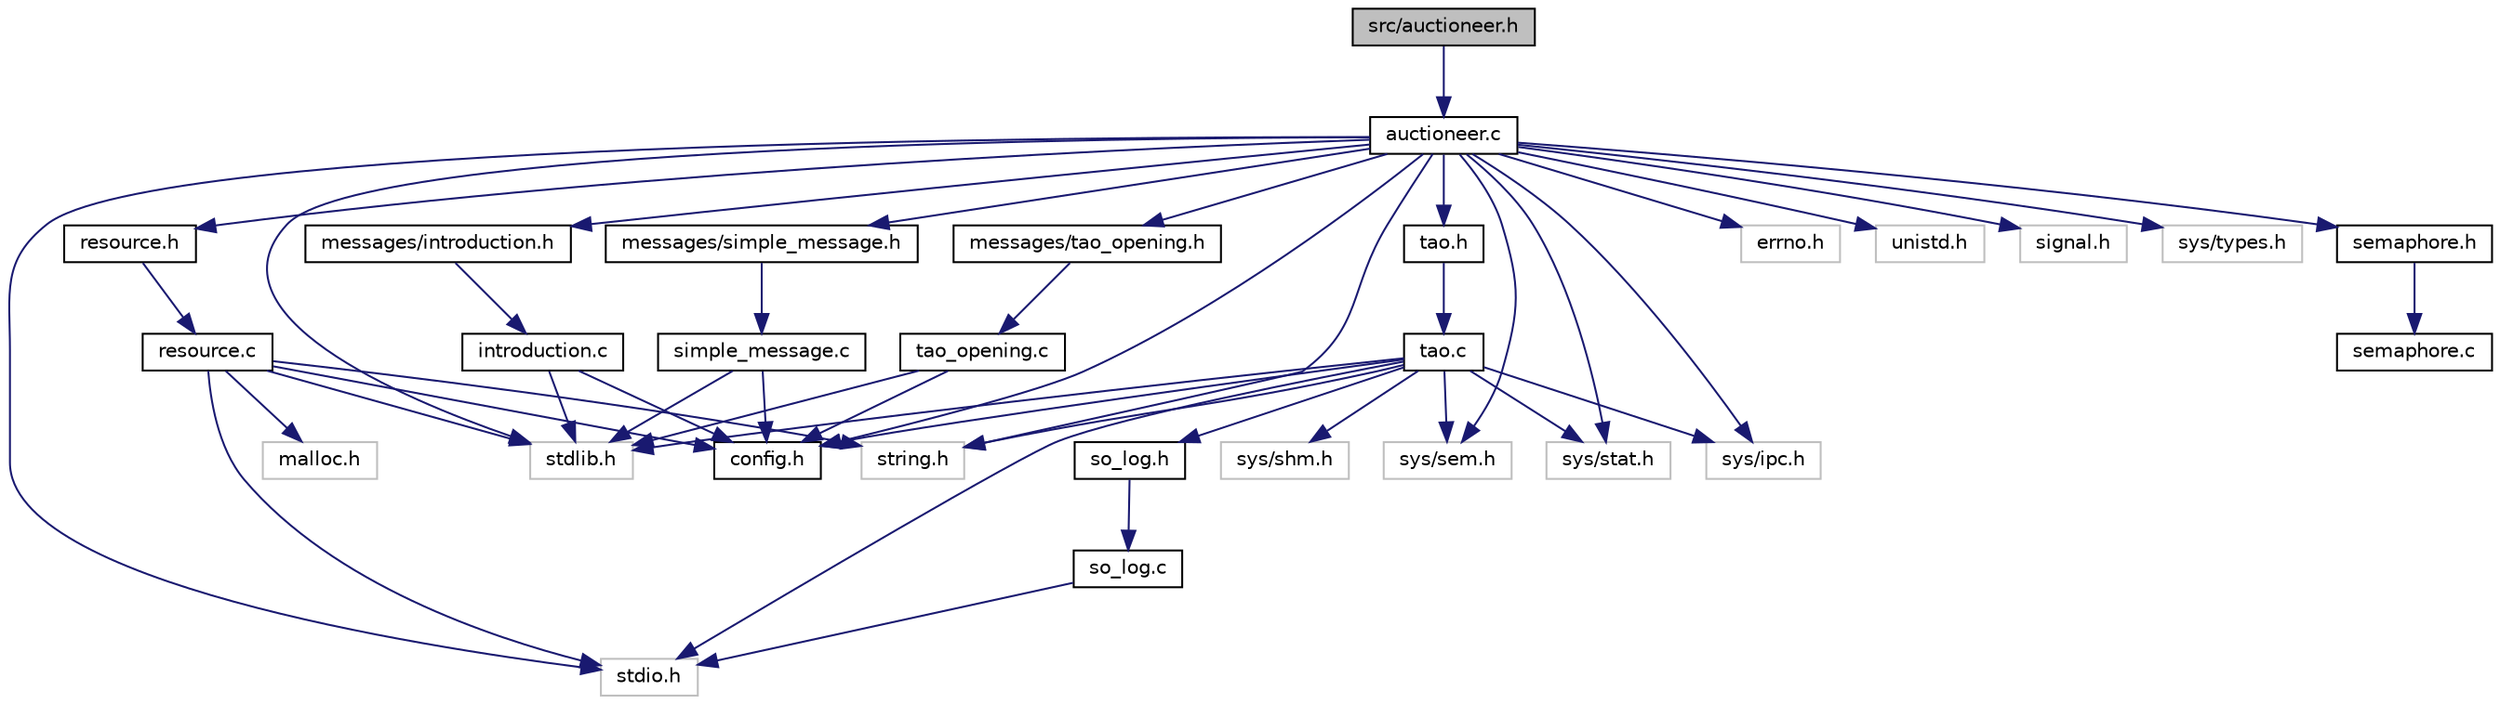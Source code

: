 digraph "src/auctioneer.h"
{
  edge [fontname="Helvetica",fontsize="10",labelfontname="Helvetica",labelfontsize="10"];
  node [fontname="Helvetica",fontsize="10",shape=record];
  Node1 [label="src/auctioneer.h",height=0.2,width=0.4,color="black", fillcolor="grey75", style="filled", fontcolor="black"];
  Node1 -> Node2 [color="midnightblue",fontsize="10",style="solid",fontname="Helvetica"];
  Node2 [label="auctioneer.c",height=0.2,width=0.4,color="black", fillcolor="white", style="filled",URL="$auctioneer_8c.html"];
  Node2 -> Node3 [color="midnightblue",fontsize="10",style="solid",fontname="Helvetica"];
  Node3 [label="stdio.h",height=0.2,width=0.4,color="grey75", fillcolor="white", style="filled"];
  Node2 -> Node4 [color="midnightblue",fontsize="10",style="solid",fontname="Helvetica"];
  Node4 [label="stdlib.h",height=0.2,width=0.4,color="grey75", fillcolor="white", style="filled"];
  Node2 -> Node5 [color="midnightblue",fontsize="10",style="solid",fontname="Helvetica"];
  Node5 [label="string.h",height=0.2,width=0.4,color="grey75", fillcolor="white", style="filled"];
  Node2 -> Node6 [color="midnightblue",fontsize="10",style="solid",fontname="Helvetica"];
  Node6 [label="errno.h",height=0.2,width=0.4,color="grey75", fillcolor="white", style="filled"];
  Node2 -> Node7 [color="midnightblue",fontsize="10",style="solid",fontname="Helvetica"];
  Node7 [label="unistd.h",height=0.2,width=0.4,color="grey75", fillcolor="white", style="filled"];
  Node2 -> Node8 [color="midnightblue",fontsize="10",style="solid",fontname="Helvetica"];
  Node8 [label="signal.h",height=0.2,width=0.4,color="grey75", fillcolor="white", style="filled"];
  Node2 -> Node9 [color="midnightblue",fontsize="10",style="solid",fontname="Helvetica"];
  Node9 [label="sys/types.h",height=0.2,width=0.4,color="grey75", fillcolor="white", style="filled"];
  Node2 -> Node10 [color="midnightblue",fontsize="10",style="solid",fontname="Helvetica"];
  Node10 [label="sys/sem.h",height=0.2,width=0.4,color="grey75", fillcolor="white", style="filled"];
  Node2 -> Node11 [color="midnightblue",fontsize="10",style="solid",fontname="Helvetica"];
  Node11 [label="sys/stat.h",height=0.2,width=0.4,color="grey75", fillcolor="white", style="filled"];
  Node2 -> Node12 [color="midnightblue",fontsize="10",style="solid",fontname="Helvetica"];
  Node12 [label="sys/ipc.h",height=0.2,width=0.4,color="grey75", fillcolor="white", style="filled"];
  Node2 -> Node13 [color="midnightblue",fontsize="10",style="solid",fontname="Helvetica"];
  Node13 [label="resource.h",height=0.2,width=0.4,color="black", fillcolor="white", style="filled",URL="$resource_8h.html"];
  Node13 -> Node14 [color="midnightblue",fontsize="10",style="solid",fontname="Helvetica"];
  Node14 [label="resource.c",height=0.2,width=0.4,color="black", fillcolor="white", style="filled",URL="$resource_8c.html"];
  Node14 -> Node4 [color="midnightblue",fontsize="10",style="solid",fontname="Helvetica"];
  Node14 -> Node3 [color="midnightblue",fontsize="10",style="solid",fontname="Helvetica"];
  Node14 -> Node5 [color="midnightblue",fontsize="10",style="solid",fontname="Helvetica"];
  Node14 -> Node15 [color="midnightblue",fontsize="10",style="solid",fontname="Helvetica"];
  Node15 [label="malloc.h",height=0.2,width=0.4,color="grey75", fillcolor="white", style="filled"];
  Node14 -> Node16 [color="midnightblue",fontsize="10",style="solid",fontname="Helvetica"];
  Node16 [label="config.h",height=0.2,width=0.4,color="black", fillcolor="white", style="filled",URL="$config_8h.html"];
  Node2 -> Node16 [color="midnightblue",fontsize="10",style="solid",fontname="Helvetica"];
  Node2 -> Node17 [color="midnightblue",fontsize="10",style="solid",fontname="Helvetica"];
  Node17 [label="tao.h",height=0.2,width=0.4,color="black", fillcolor="white", style="filled",URL="$tao_8h.html"];
  Node17 -> Node18 [color="midnightblue",fontsize="10",style="solid",fontname="Helvetica"];
  Node18 [label="tao.c",height=0.2,width=0.4,color="black", fillcolor="white", style="filled",URL="$tao_8c.html"];
  Node18 -> Node4 [color="midnightblue",fontsize="10",style="solid",fontname="Helvetica"];
  Node18 -> Node3 [color="midnightblue",fontsize="10",style="solid",fontname="Helvetica"];
  Node18 -> Node5 [color="midnightblue",fontsize="10",style="solid",fontname="Helvetica"];
  Node18 -> Node19 [color="midnightblue",fontsize="10",style="solid",fontname="Helvetica"];
  Node19 [label="sys/shm.h",height=0.2,width=0.4,color="grey75", fillcolor="white", style="filled"];
  Node18 -> Node10 [color="midnightblue",fontsize="10",style="solid",fontname="Helvetica"];
  Node18 -> Node12 [color="midnightblue",fontsize="10",style="solid",fontname="Helvetica"];
  Node18 -> Node11 [color="midnightblue",fontsize="10",style="solid",fontname="Helvetica"];
  Node18 -> Node20 [color="midnightblue",fontsize="10",style="solid",fontname="Helvetica"];
  Node20 [label="so_log.h",height=0.2,width=0.4,color="black", fillcolor="white", style="filled",URL="$so__log_8h.html"];
  Node20 -> Node21 [color="midnightblue",fontsize="10",style="solid",fontname="Helvetica"];
  Node21 [label="so_log.c",height=0.2,width=0.4,color="black", fillcolor="white", style="filled",URL="$so__log_8c.html"];
  Node21 -> Node3 [color="midnightblue",fontsize="10",style="solid",fontname="Helvetica"];
  Node18 -> Node16 [color="midnightblue",fontsize="10",style="solid",fontname="Helvetica"];
  Node2 -> Node22 [color="midnightblue",fontsize="10",style="solid",fontname="Helvetica"];
  Node22 [label="semaphore.h",height=0.2,width=0.4,color="black", fillcolor="white", style="filled",URL="$semaphore_8h.html"];
  Node22 -> Node23 [color="midnightblue",fontsize="10",style="solid",fontname="Helvetica"];
  Node23 [label="semaphore.c",height=0.2,width=0.4,color="black", fillcolor="white", style="filled",URL="$semaphore_8c.html"];
  Node2 -> Node24 [color="midnightblue",fontsize="10",style="solid",fontname="Helvetica"];
  Node24 [label="messages/introduction.h",height=0.2,width=0.4,color="black", fillcolor="white", style="filled",URL="$introduction_8h.html"];
  Node24 -> Node25 [color="midnightblue",fontsize="10",style="solid",fontname="Helvetica"];
  Node25 [label="introduction.c",height=0.2,width=0.4,color="black", fillcolor="white", style="filled",URL="$messages_2introduction_8c.html"];
  Node25 -> Node4 [color="midnightblue",fontsize="10",style="solid",fontname="Helvetica"];
  Node25 -> Node16 [color="midnightblue",fontsize="10",style="solid",fontname="Helvetica"];
  Node2 -> Node26 [color="midnightblue",fontsize="10",style="solid",fontname="Helvetica"];
  Node26 [label="messages/simple_message.h",height=0.2,width=0.4,color="black", fillcolor="white", style="filled",URL="$simple__message_8h.html"];
  Node26 -> Node27 [color="midnightblue",fontsize="10",style="solid",fontname="Helvetica"];
  Node27 [label="simple_message.c",height=0.2,width=0.4,color="black", fillcolor="white", style="filled",URL="$simple__message_8c.html"];
  Node27 -> Node4 [color="midnightblue",fontsize="10",style="solid",fontname="Helvetica"];
  Node27 -> Node16 [color="midnightblue",fontsize="10",style="solid",fontname="Helvetica"];
  Node2 -> Node28 [color="midnightblue",fontsize="10",style="solid",fontname="Helvetica"];
  Node28 [label="messages/tao_opening.h",height=0.2,width=0.4,color="black", fillcolor="white", style="filled",URL="$tao__opening_8h.html"];
  Node28 -> Node29 [color="midnightblue",fontsize="10",style="solid",fontname="Helvetica"];
  Node29 [label="tao_opening.c",height=0.2,width=0.4,color="black", fillcolor="white", style="filled",URL="$tao__opening_8c.html"];
  Node29 -> Node4 [color="midnightblue",fontsize="10",style="solid",fontname="Helvetica"];
  Node29 -> Node16 [color="midnightblue",fontsize="10",style="solid",fontname="Helvetica"];
}
